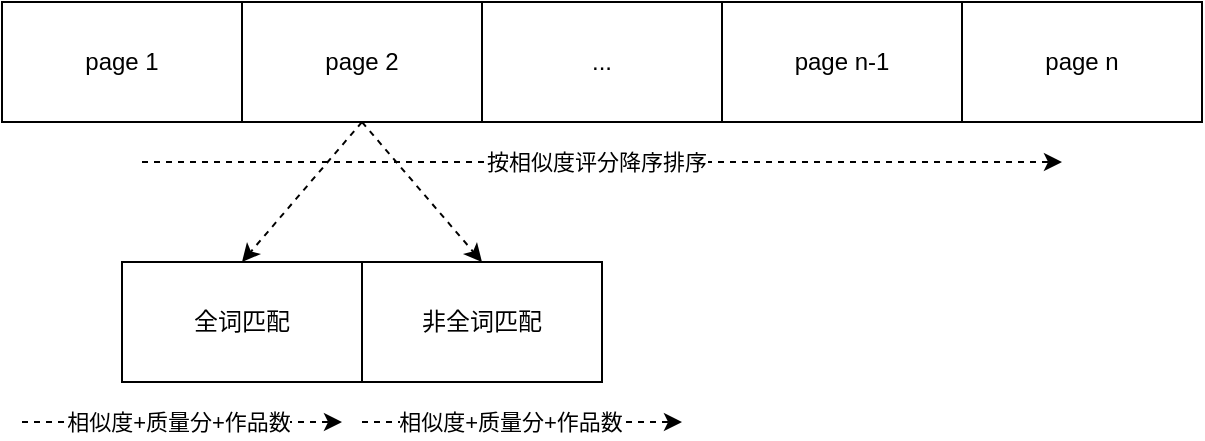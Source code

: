 <mxfile version="16.5.6" type="github">
  <diagram id="d5UGzW644qYcgFJwwa-g" name="Page-1">
    <mxGraphModel dx="1683" dy="646" grid="1" gridSize="10" guides="1" tooltips="1" connect="1" arrows="1" fold="1" page="1" pageScale="1" pageWidth="827" pageHeight="1169" math="0" shadow="0">
      <root>
        <mxCell id="0" />
        <mxCell id="1" parent="0" />
        <mxCell id="eNamNgAYAro-8tq2c0Wl-25" value="page 1" style="rounded=0;whiteSpace=wrap;html=1;" parent="1" vertex="1">
          <mxGeometry x="110" y="390" width="120" height="60" as="geometry" />
        </mxCell>
        <mxCell id="eNamNgAYAro-8tq2c0Wl-34" style="rounded=0;orthogonalLoop=1;jettySize=auto;html=1;exitX=0.5;exitY=1;exitDx=0;exitDy=0;entryX=0.5;entryY=0;entryDx=0;entryDy=0;dashed=1;" parent="1" source="eNamNgAYAro-8tq2c0Wl-26" target="eNamNgAYAro-8tq2c0Wl-32" edge="1">
          <mxGeometry relative="1" as="geometry" />
        </mxCell>
        <mxCell id="eNamNgAYAro-8tq2c0Wl-35" style="rounded=0;orthogonalLoop=1;jettySize=auto;html=1;exitX=0.5;exitY=1;exitDx=0;exitDy=0;dashed=1;entryX=0.5;entryY=0;entryDx=0;entryDy=0;" parent="1" source="eNamNgAYAro-8tq2c0Wl-26" target="eNamNgAYAro-8tq2c0Wl-33" edge="1">
          <mxGeometry relative="1" as="geometry" />
        </mxCell>
        <mxCell id="eNamNgAYAro-8tq2c0Wl-26" value="page 2" style="rounded=0;whiteSpace=wrap;html=1;" parent="1" vertex="1">
          <mxGeometry x="230" y="390" width="120" height="60" as="geometry" />
        </mxCell>
        <mxCell id="eNamNgAYAro-8tq2c0Wl-27" value="..." style="rounded=0;whiteSpace=wrap;html=1;" parent="1" vertex="1">
          <mxGeometry x="350" y="390" width="120" height="60" as="geometry" />
        </mxCell>
        <mxCell id="eNamNgAYAro-8tq2c0Wl-28" value="page n-1" style="rounded=0;whiteSpace=wrap;html=1;" parent="1" vertex="1">
          <mxGeometry x="470" y="390" width="120" height="60" as="geometry" />
        </mxCell>
        <mxCell id="eNamNgAYAro-8tq2c0Wl-29" value="page n" style="rounded=0;whiteSpace=wrap;html=1;" parent="1" vertex="1">
          <mxGeometry x="590" y="390" width="120" height="60" as="geometry" />
        </mxCell>
        <mxCell id="eNamNgAYAro-8tq2c0Wl-30" value="" style="endArrow=classic;html=1;rounded=0;dashed=1;" parent="1" edge="1">
          <mxGeometry width="50" height="50" relative="1" as="geometry">
            <mxPoint x="180" y="470" as="sourcePoint" />
            <mxPoint x="640" y="470" as="targetPoint" />
          </mxGeometry>
        </mxCell>
        <mxCell id="eNamNgAYAro-8tq2c0Wl-31" value="按相似度评分降序排序" style="edgeLabel;html=1;align=center;verticalAlign=middle;resizable=0;points=[];" parent="eNamNgAYAro-8tq2c0Wl-30" vertex="1" connectable="0">
          <mxGeometry x="-0.051" y="1" relative="1" as="geometry">
            <mxPoint x="8" y="1" as="offset" />
          </mxGeometry>
        </mxCell>
        <mxCell id="eNamNgAYAro-8tq2c0Wl-32" value="全词匹配" style="rounded=0;whiteSpace=wrap;html=1;" parent="1" vertex="1">
          <mxGeometry x="170" y="520" width="120" height="60" as="geometry" />
        </mxCell>
        <mxCell id="eNamNgAYAro-8tq2c0Wl-33" value="非全词匹配" style="rounded=0;whiteSpace=wrap;html=1;" parent="1" vertex="1">
          <mxGeometry x="290" y="520" width="120" height="60" as="geometry" />
        </mxCell>
        <mxCell id="eNamNgAYAro-8tq2c0Wl-36" value="" style="endArrow=classic;html=1;rounded=0;dashed=1;" parent="1" edge="1">
          <mxGeometry width="50" height="50" relative="1" as="geometry">
            <mxPoint x="120" y="600" as="sourcePoint" />
            <mxPoint x="280" y="600" as="targetPoint" />
          </mxGeometry>
        </mxCell>
        <mxCell id="eNamNgAYAro-8tq2c0Wl-38" value="相似度+质量分+作品数" style="edgeLabel;html=1;align=center;verticalAlign=middle;resizable=0;points=[];" parent="eNamNgAYAro-8tq2c0Wl-36" vertex="1" connectable="0">
          <mxGeometry x="-0.102" y="3" relative="1" as="geometry">
            <mxPoint x="6" y="3" as="offset" />
          </mxGeometry>
        </mxCell>
        <mxCell id="eNamNgAYAro-8tq2c0Wl-40" value="" style="endArrow=classic;html=1;rounded=0;dashed=1;" parent="1" edge="1">
          <mxGeometry width="50" height="50" relative="1" as="geometry">
            <mxPoint x="290" y="600" as="sourcePoint" />
            <mxPoint x="450" y="600" as="targetPoint" />
          </mxGeometry>
        </mxCell>
        <mxCell id="MovdkxKKqrV8ORZJN-In-1" value="相似度+质量分+作品数" style="edgeLabel;html=1;align=center;verticalAlign=middle;resizable=0;points=[];" vertex="1" connectable="0" parent="eNamNgAYAro-8tq2c0Wl-40">
          <mxGeometry x="-0.227" y="2" relative="1" as="geometry">
            <mxPoint x="12" y="2" as="offset" />
          </mxGeometry>
        </mxCell>
      </root>
    </mxGraphModel>
  </diagram>
</mxfile>
